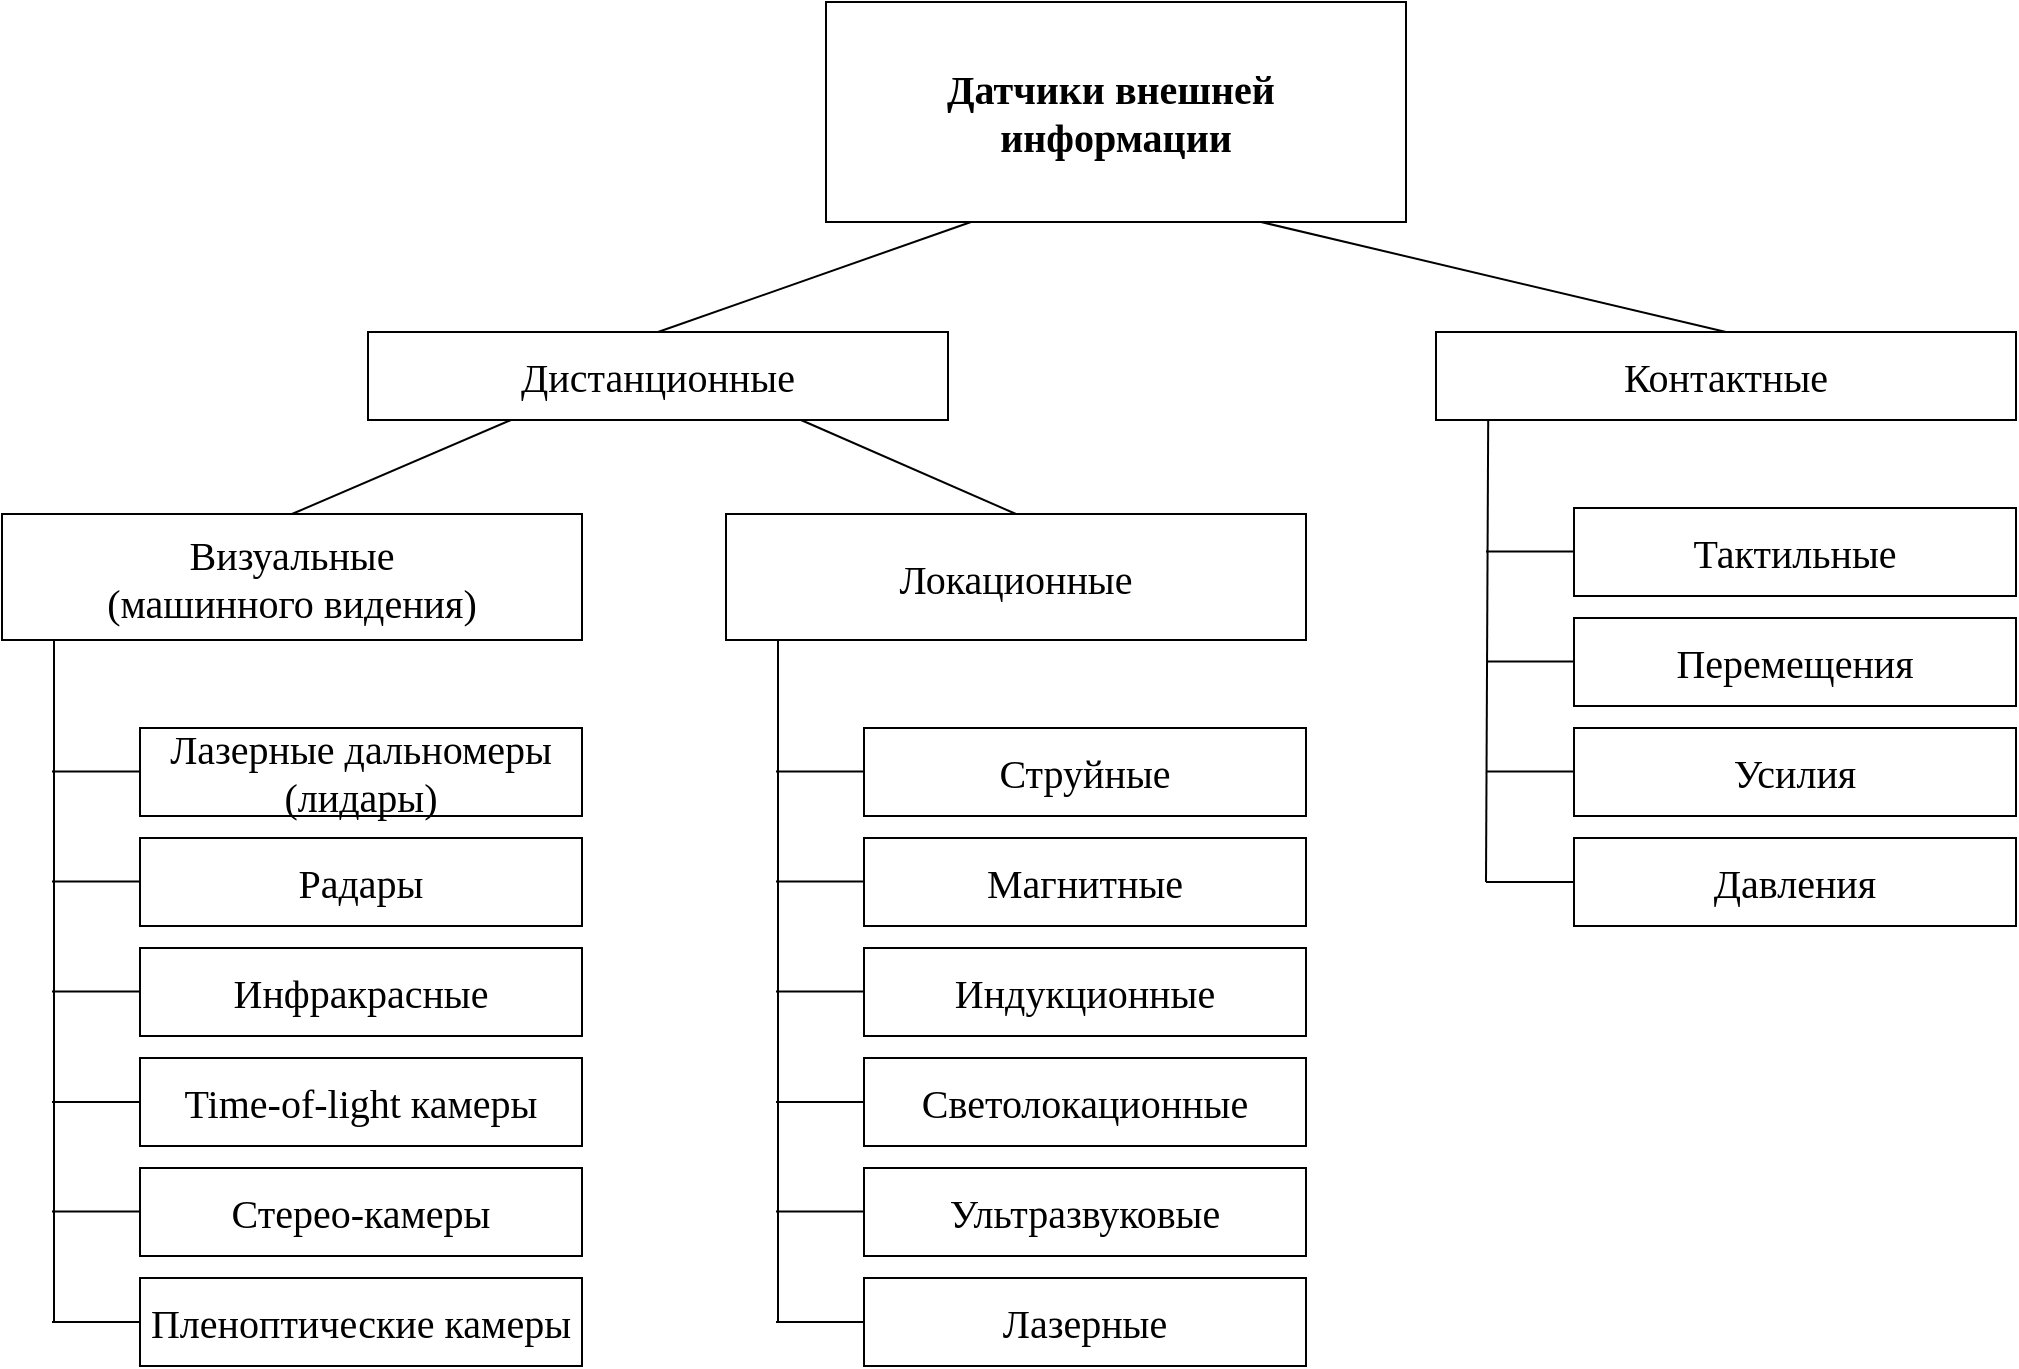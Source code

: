 <mxfile version="25.0.2">
  <diagram name="Page-1" id="ad52d381-51e7-2e0d-a935-2d0ddd2fd229">
    <mxGraphModel dx="2219" dy="1075" grid="1" gridSize="11" guides="1" tooltips="1" connect="1" arrows="1" fold="1" page="1" pageScale="1" pageWidth="1100" pageHeight="850" background="none" math="0" shadow="0">
      <root>
        <mxCell id="0" />
        <mxCell id="1" parent="0" />
        <mxCell id="6KmtZAOlgm-U0TDbHOTj-2" value="Датчики внешней&amp;nbsp;&lt;div&gt;информации&lt;/div&gt;" style="rounded=0;whiteSpace=wrap;html=1;fontSize=20;fontStyle=1;fontFamily=Times New Roman;" vertex="1" parent="1">
          <mxGeometry x="445" y="44" width="290" height="110" as="geometry" />
        </mxCell>
        <mxCell id="6KmtZAOlgm-U0TDbHOTj-3" value="Дистанционные" style="rounded=0;whiteSpace=wrap;html=1;fontSize=20;fontFamily=Times New Roman;" vertex="1" parent="1">
          <mxGeometry x="216" y="209" width="290" height="44" as="geometry" />
        </mxCell>
        <mxCell id="6KmtZAOlgm-U0TDbHOTj-5" value="Контактные" style="rounded=0;whiteSpace=wrap;html=1;fontSize=20;fontFamily=Times New Roman;" vertex="1" parent="1">
          <mxGeometry x="750" y="209" width="290" height="44" as="geometry" />
        </mxCell>
        <mxCell id="6KmtZAOlgm-U0TDbHOTj-9" value="Визуальные&lt;br&gt;(машинного видения)" style="rounded=0;whiteSpace=wrap;html=1;fontSize=20;fontFamily=Times New Roman;" vertex="1" parent="1">
          <mxGeometry x="33" y="300" width="290" height="63" as="geometry" />
        </mxCell>
        <mxCell id="6KmtZAOlgm-U0TDbHOTj-10" value="Локационные" style="rounded=0;whiteSpace=wrap;html=1;fontSize=20;fontFamily=Times New Roman;" vertex="1" parent="1">
          <mxGeometry x="395" y="300" width="290" height="63" as="geometry" />
        </mxCell>
        <mxCell id="6KmtZAOlgm-U0TDbHOTj-11" value="" style="endArrow=none;html=1;rounded=0;entryX=0.25;entryY=1;entryDx=0;entryDy=0;exitX=0.5;exitY=0;exitDx=0;exitDy=0;" edge="1" parent="1" source="6KmtZAOlgm-U0TDbHOTj-3" target="6KmtZAOlgm-U0TDbHOTj-2">
          <mxGeometry width="50" height="50" relative="1" as="geometry">
            <mxPoint x="313" y="391" as="sourcePoint" />
            <mxPoint x="363" y="341" as="targetPoint" />
          </mxGeometry>
        </mxCell>
        <mxCell id="6KmtZAOlgm-U0TDbHOTj-12" value="" style="endArrow=none;html=1;rounded=0;entryX=0.75;entryY=1;entryDx=0;entryDy=0;exitX=0.5;exitY=0;exitDx=0;exitDy=0;" edge="1" parent="1" source="6KmtZAOlgm-U0TDbHOTj-5" target="6KmtZAOlgm-U0TDbHOTj-2">
          <mxGeometry width="50" height="50" relative="1" as="geometry">
            <mxPoint x="291" y="220" as="sourcePoint" />
            <mxPoint x="529" y="165" as="targetPoint" />
          </mxGeometry>
        </mxCell>
        <mxCell id="6KmtZAOlgm-U0TDbHOTj-13" value="" style="endArrow=none;html=1;rounded=0;entryX=0.5;entryY=0;entryDx=0;entryDy=0;exitX=0.25;exitY=1;exitDx=0;exitDy=0;" edge="1" parent="1" target="6KmtZAOlgm-U0TDbHOTj-9">
          <mxGeometry width="50" height="50" relative="1" as="geometry">
            <mxPoint x="287.5" y="253" as="sourcePoint" />
            <mxPoint x="609" y="165" as="targetPoint" />
          </mxGeometry>
        </mxCell>
        <mxCell id="6KmtZAOlgm-U0TDbHOTj-14" value="" style="endArrow=none;html=1;rounded=0;entryX=0.5;entryY=0;entryDx=0;entryDy=0;exitX=0.75;exitY=1;exitDx=0;exitDy=0;" edge="1" parent="1" target="6KmtZAOlgm-U0TDbHOTj-10">
          <mxGeometry width="50" height="50" relative="1" as="geometry">
            <mxPoint x="432.5" y="253" as="sourcePoint" />
            <mxPoint x="374" y="297" as="targetPoint" />
          </mxGeometry>
        </mxCell>
        <mxCell id="6KmtZAOlgm-U0TDbHOTj-16" value="Тактильные" style="rounded=0;whiteSpace=wrap;html=1;fontSize=20;fontFamily=Times New Roman;" vertex="1" parent="1">
          <mxGeometry x="819" y="297" width="221" height="44" as="geometry" />
        </mxCell>
        <mxCell id="6KmtZAOlgm-U0TDbHOTj-17" value="Перемещения" style="rounded=0;whiteSpace=wrap;html=1;fontSize=20;fontFamily=Times New Roman;" vertex="1" parent="1">
          <mxGeometry x="819" y="352" width="221" height="44" as="geometry" />
        </mxCell>
        <mxCell id="6KmtZAOlgm-U0TDbHOTj-18" value="Усилия" style="rounded=0;whiteSpace=wrap;html=1;fontSize=20;fontFamily=Times New Roman;" vertex="1" parent="1">
          <mxGeometry x="819" y="407" width="221" height="44" as="geometry" />
        </mxCell>
        <mxCell id="6KmtZAOlgm-U0TDbHOTj-19" value="Давления" style="rounded=0;whiteSpace=wrap;html=1;fontSize=20;fontFamily=Times New Roman;" vertex="1" parent="1">
          <mxGeometry x="819" y="462" width="221" height="44" as="geometry" />
        </mxCell>
        <mxCell id="6KmtZAOlgm-U0TDbHOTj-20" value="" style="endArrow=none;html=1;rounded=0;entryX=0.09;entryY=0.999;entryDx=0;entryDy=0;entryPerimeter=0;" edge="1" parent="1" target="6KmtZAOlgm-U0TDbHOTj-5">
          <mxGeometry width="50" height="50" relative="1" as="geometry">
            <mxPoint x="775" y="484" as="sourcePoint" />
            <mxPoint x="776" y="264" as="targetPoint" />
          </mxGeometry>
        </mxCell>
        <mxCell id="6KmtZAOlgm-U0TDbHOTj-21" value="" style="endArrow=none;html=1;rounded=0;entryX=0;entryY=0.5;entryDx=0;entryDy=0;" edge="1" parent="1" target="6KmtZAOlgm-U0TDbHOTj-19">
          <mxGeometry width="50" height="50" relative="1" as="geometry">
            <mxPoint x="775" y="484" as="sourcePoint" />
            <mxPoint x="787" y="262" as="targetPoint" />
          </mxGeometry>
        </mxCell>
        <mxCell id="6KmtZAOlgm-U0TDbHOTj-22" value="" style="endArrow=none;html=1;rounded=0;entryX=0;entryY=0.5;entryDx=0;entryDy=0;" edge="1" parent="1">
          <mxGeometry width="50" height="50" relative="1" as="geometry">
            <mxPoint x="775" y="428.8" as="sourcePoint" />
            <mxPoint x="819" y="428.8" as="targetPoint" />
          </mxGeometry>
        </mxCell>
        <mxCell id="6KmtZAOlgm-U0TDbHOTj-23" value="" style="endArrow=none;html=1;rounded=0;entryX=0;entryY=0.5;entryDx=0;entryDy=0;" edge="1" parent="1">
          <mxGeometry width="50" height="50" relative="1" as="geometry">
            <mxPoint x="775" y="373.8" as="sourcePoint" />
            <mxPoint x="819" y="373.8" as="targetPoint" />
          </mxGeometry>
        </mxCell>
        <mxCell id="6KmtZAOlgm-U0TDbHOTj-24" value="" style="endArrow=none;html=1;rounded=0;entryX=0;entryY=0.5;entryDx=0;entryDy=0;" edge="1" parent="1">
          <mxGeometry width="50" height="50" relative="1" as="geometry">
            <mxPoint x="775" y="318.8" as="sourcePoint" />
            <mxPoint x="819" y="318.8" as="targetPoint" />
          </mxGeometry>
        </mxCell>
        <mxCell id="6KmtZAOlgm-U0TDbHOTj-25" value="Струйные" style="rounded=0;whiteSpace=wrap;html=1;fontSize=20;fontFamily=Times New Roman;" vertex="1" parent="1">
          <mxGeometry x="464" y="407" width="221" height="44" as="geometry" />
        </mxCell>
        <mxCell id="6KmtZAOlgm-U0TDbHOTj-26" value="Магнитные" style="rounded=0;whiteSpace=wrap;html=1;fontSize=20;fontFamily=Times New Roman;" vertex="1" parent="1">
          <mxGeometry x="464" y="462" width="221" height="44" as="geometry" />
        </mxCell>
        <mxCell id="6KmtZAOlgm-U0TDbHOTj-27" value="Индукционные" style="rounded=0;whiteSpace=wrap;html=1;fontSize=20;fontFamily=Times New Roman;" vertex="1" parent="1">
          <mxGeometry x="464" y="517" width="221" height="44" as="geometry" />
        </mxCell>
        <mxCell id="6KmtZAOlgm-U0TDbHOTj-28" value="Светолокационные" style="rounded=0;whiteSpace=wrap;html=1;fontSize=20;fontFamily=Times New Roman;" vertex="1" parent="1">
          <mxGeometry x="464" y="572" width="221" height="44" as="geometry" />
        </mxCell>
        <mxCell id="6KmtZAOlgm-U0TDbHOTj-29" value="" style="endArrow=none;html=1;rounded=0;entryX=0.09;entryY=0.999;entryDx=0;entryDy=0;entryPerimeter=0;" edge="1" parent="1">
          <mxGeometry width="50" height="50" relative="1" as="geometry">
            <mxPoint x="421" y="704" as="sourcePoint" />
            <mxPoint x="421" y="363" as="targetPoint" />
          </mxGeometry>
        </mxCell>
        <mxCell id="6KmtZAOlgm-U0TDbHOTj-30" value="" style="endArrow=none;html=1;rounded=0;entryX=0;entryY=0.5;entryDx=0;entryDy=0;" edge="1" parent="1" target="6KmtZAOlgm-U0TDbHOTj-28">
          <mxGeometry width="50" height="50" relative="1" as="geometry">
            <mxPoint x="420" y="594" as="sourcePoint" />
            <mxPoint x="432" y="372" as="targetPoint" />
          </mxGeometry>
        </mxCell>
        <mxCell id="6KmtZAOlgm-U0TDbHOTj-31" value="" style="endArrow=none;html=1;rounded=0;entryX=0;entryY=0.5;entryDx=0;entryDy=0;" edge="1" parent="1">
          <mxGeometry width="50" height="50" relative="1" as="geometry">
            <mxPoint x="420" y="538.8" as="sourcePoint" />
            <mxPoint x="464" y="538.8" as="targetPoint" />
          </mxGeometry>
        </mxCell>
        <mxCell id="6KmtZAOlgm-U0TDbHOTj-32" value="" style="endArrow=none;html=1;rounded=0;entryX=0;entryY=0.5;entryDx=0;entryDy=0;" edge="1" parent="1">
          <mxGeometry width="50" height="50" relative="1" as="geometry">
            <mxPoint x="420" y="483.8" as="sourcePoint" />
            <mxPoint x="464" y="483.8" as="targetPoint" />
          </mxGeometry>
        </mxCell>
        <mxCell id="6KmtZAOlgm-U0TDbHOTj-33" value="" style="endArrow=none;html=1;rounded=0;entryX=0;entryY=0.5;entryDx=0;entryDy=0;" edge="1" parent="1">
          <mxGeometry width="50" height="50" relative="1" as="geometry">
            <mxPoint x="420" y="428.8" as="sourcePoint" />
            <mxPoint x="464" y="428.8" as="targetPoint" />
          </mxGeometry>
        </mxCell>
        <mxCell id="6KmtZAOlgm-U0TDbHOTj-34" value="Лазерные дальномеры (лидары)" style="rounded=0;whiteSpace=wrap;html=1;fontSize=20;fontFamily=Times New Roman;" vertex="1" parent="1">
          <mxGeometry x="102" y="407" width="221" height="44" as="geometry" />
        </mxCell>
        <mxCell id="6KmtZAOlgm-U0TDbHOTj-35" value="Радары" style="rounded=0;whiteSpace=wrap;html=1;fontSize=20;fontFamily=Times New Roman;" vertex="1" parent="1">
          <mxGeometry x="102" y="462" width="221" height="44" as="geometry" />
        </mxCell>
        <mxCell id="6KmtZAOlgm-U0TDbHOTj-36" value="Инфракрасные" style="rounded=0;whiteSpace=wrap;html=1;fontSize=20;fontFamily=Times New Roman;" vertex="1" parent="1">
          <mxGeometry x="102" y="517" width="221" height="44" as="geometry" />
        </mxCell>
        <mxCell id="6KmtZAOlgm-U0TDbHOTj-37" value="Time-of-light камеры" style="rounded=0;whiteSpace=wrap;html=1;fontSize=20;fontFamily=Times New Roman;" vertex="1" parent="1">
          <mxGeometry x="102" y="572" width="221" height="44" as="geometry" />
        </mxCell>
        <mxCell id="6KmtZAOlgm-U0TDbHOTj-38" value="" style="endArrow=none;html=1;rounded=0;entryX=0.09;entryY=0.999;entryDx=0;entryDy=0;entryPerimeter=0;" edge="1" parent="1">
          <mxGeometry width="50" height="50" relative="1" as="geometry">
            <mxPoint x="59" y="704" as="sourcePoint" />
            <mxPoint x="59" y="363" as="targetPoint" />
          </mxGeometry>
        </mxCell>
        <mxCell id="6KmtZAOlgm-U0TDbHOTj-39" value="" style="endArrow=none;html=1;rounded=0;entryX=0;entryY=0.5;entryDx=0;entryDy=0;" edge="1" parent="1" target="6KmtZAOlgm-U0TDbHOTj-37">
          <mxGeometry width="50" height="50" relative="1" as="geometry">
            <mxPoint x="58" y="594" as="sourcePoint" />
            <mxPoint x="70" y="372" as="targetPoint" />
          </mxGeometry>
        </mxCell>
        <mxCell id="6KmtZAOlgm-U0TDbHOTj-40" value="" style="endArrow=none;html=1;rounded=0;entryX=0;entryY=0.5;entryDx=0;entryDy=0;" edge="1" parent="1">
          <mxGeometry width="50" height="50" relative="1" as="geometry">
            <mxPoint x="58" y="538.8" as="sourcePoint" />
            <mxPoint x="102" y="538.8" as="targetPoint" />
          </mxGeometry>
        </mxCell>
        <mxCell id="6KmtZAOlgm-U0TDbHOTj-41" value="" style="endArrow=none;html=1;rounded=0;entryX=0;entryY=0.5;entryDx=0;entryDy=0;" edge="1" parent="1">
          <mxGeometry width="50" height="50" relative="1" as="geometry">
            <mxPoint x="58" y="483.8" as="sourcePoint" />
            <mxPoint x="102" y="483.8" as="targetPoint" />
          </mxGeometry>
        </mxCell>
        <mxCell id="6KmtZAOlgm-U0TDbHOTj-42" value="" style="endArrow=none;html=1;rounded=0;entryX=0;entryY=0.5;entryDx=0;entryDy=0;" edge="1" parent="1">
          <mxGeometry width="50" height="50" relative="1" as="geometry">
            <mxPoint x="58" y="428.8" as="sourcePoint" />
            <mxPoint x="102" y="428.8" as="targetPoint" />
          </mxGeometry>
        </mxCell>
        <mxCell id="6KmtZAOlgm-U0TDbHOTj-43" value="Стерео-камеры" style="rounded=0;whiteSpace=wrap;html=1;fontSize=20;fontFamily=Times New Roman;" vertex="1" parent="1">
          <mxGeometry x="102" y="627" width="221" height="44" as="geometry" />
        </mxCell>
        <mxCell id="6KmtZAOlgm-U0TDbHOTj-44" value="Пленоптические камеры" style="rounded=0;whiteSpace=wrap;html=1;fontSize=20;fontFamily=Times New Roman;" vertex="1" parent="1">
          <mxGeometry x="102" y="682" width="221" height="44" as="geometry" />
        </mxCell>
        <mxCell id="6KmtZAOlgm-U0TDbHOTj-45" value="" style="endArrow=none;html=1;rounded=0;entryX=0;entryY=0.5;entryDx=0;entryDy=0;" edge="1" parent="1" target="6KmtZAOlgm-U0TDbHOTj-44">
          <mxGeometry width="50" height="50" relative="1" as="geometry">
            <mxPoint x="58" y="704" as="sourcePoint" />
            <mxPoint x="70" y="482" as="targetPoint" />
          </mxGeometry>
        </mxCell>
        <mxCell id="6KmtZAOlgm-U0TDbHOTj-46" value="" style="endArrow=none;html=1;rounded=0;entryX=0;entryY=0.5;entryDx=0;entryDy=0;" edge="1" parent="1">
          <mxGeometry width="50" height="50" relative="1" as="geometry">
            <mxPoint x="58" y="648.8" as="sourcePoint" />
            <mxPoint x="102" y="648.8" as="targetPoint" />
          </mxGeometry>
        </mxCell>
        <mxCell id="6KmtZAOlgm-U0TDbHOTj-47" value="Ультразвуковые" style="rounded=0;whiteSpace=wrap;html=1;fontSize=20;fontFamily=Times New Roman;" vertex="1" parent="1">
          <mxGeometry x="464" y="627" width="221" height="44" as="geometry" />
        </mxCell>
        <mxCell id="6KmtZAOlgm-U0TDbHOTj-48" value="Лазерные" style="rounded=0;whiteSpace=wrap;html=1;fontSize=20;fontFamily=Times New Roman;" vertex="1" parent="1">
          <mxGeometry x="464" y="682" width="221" height="44" as="geometry" />
        </mxCell>
        <mxCell id="6KmtZAOlgm-U0TDbHOTj-49" value="" style="endArrow=none;html=1;rounded=0;entryX=0;entryY=0.5;entryDx=0;entryDy=0;" edge="1" parent="1" target="6KmtZAOlgm-U0TDbHOTj-48">
          <mxGeometry width="50" height="50" relative="1" as="geometry">
            <mxPoint x="420" y="704" as="sourcePoint" />
            <mxPoint x="432" y="482" as="targetPoint" />
          </mxGeometry>
        </mxCell>
        <mxCell id="6KmtZAOlgm-U0TDbHOTj-50" value="" style="endArrow=none;html=1;rounded=0;entryX=0;entryY=0.5;entryDx=0;entryDy=0;" edge="1" parent="1">
          <mxGeometry width="50" height="50" relative="1" as="geometry">
            <mxPoint x="420" y="648.8" as="sourcePoint" />
            <mxPoint x="464" y="648.8" as="targetPoint" />
          </mxGeometry>
        </mxCell>
      </root>
    </mxGraphModel>
  </diagram>
</mxfile>

